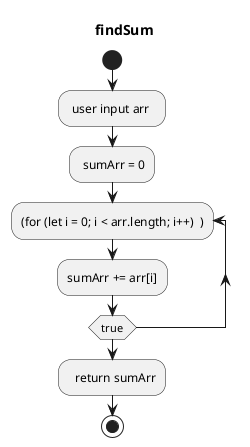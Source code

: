 
@startuml findSum
title findSum
start
: user input arr  ;
: sumArr = 0; 
repeat:(for (let i = 0; i < arr.length; i++)  )    
    :sumArr += arr[i]; 
repeat while(true)
:  return sumArr; 
stop
@enduml